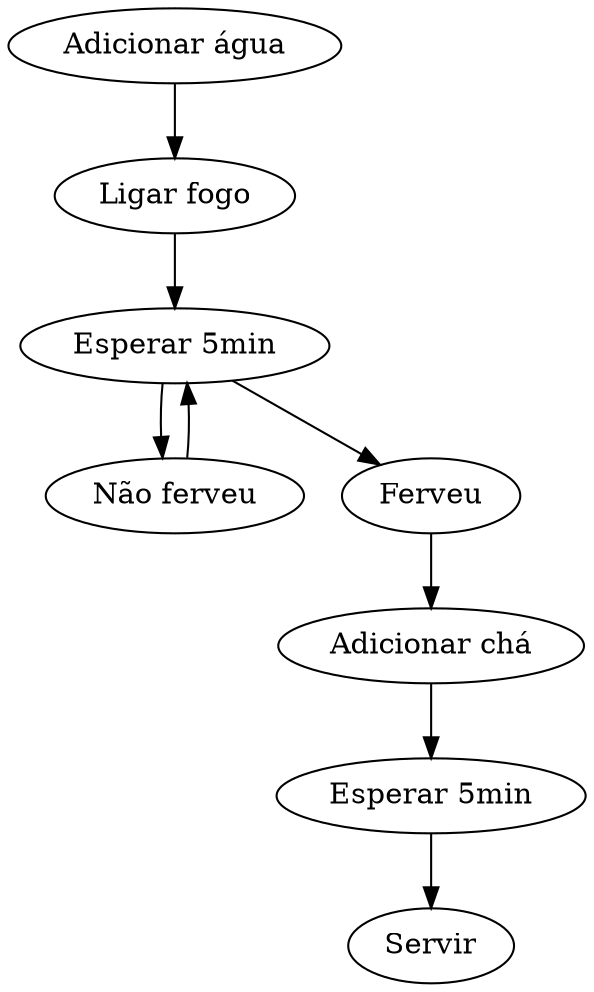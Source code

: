 digraph G {

  "Adicionar água" -> "Ligar fogo"
  "Ligar fogo" -> "Esperar 5min"
 "Esperar 5min" -> "Não ferveu"
  "Esperar 5min" -> "Ferveu"

"Não ferveu" -> "Esperar 5min"

//  "Esperar 5min" -> "Verificar fervura"
//  "Verificar fervura" -> "Ferveu?"
//  "Ferveu?" -> "Esperar 5min" [label="Não", color="red"]
//  "Ferveu?" -> "Adicionar chá" [label="Sim", color="blue"]
 "Ferveu" -> "Adicionar chá"
  A [label="Esperar 5min"]
  "Adicionar chá" -> A
  A -> "Servir"


}

